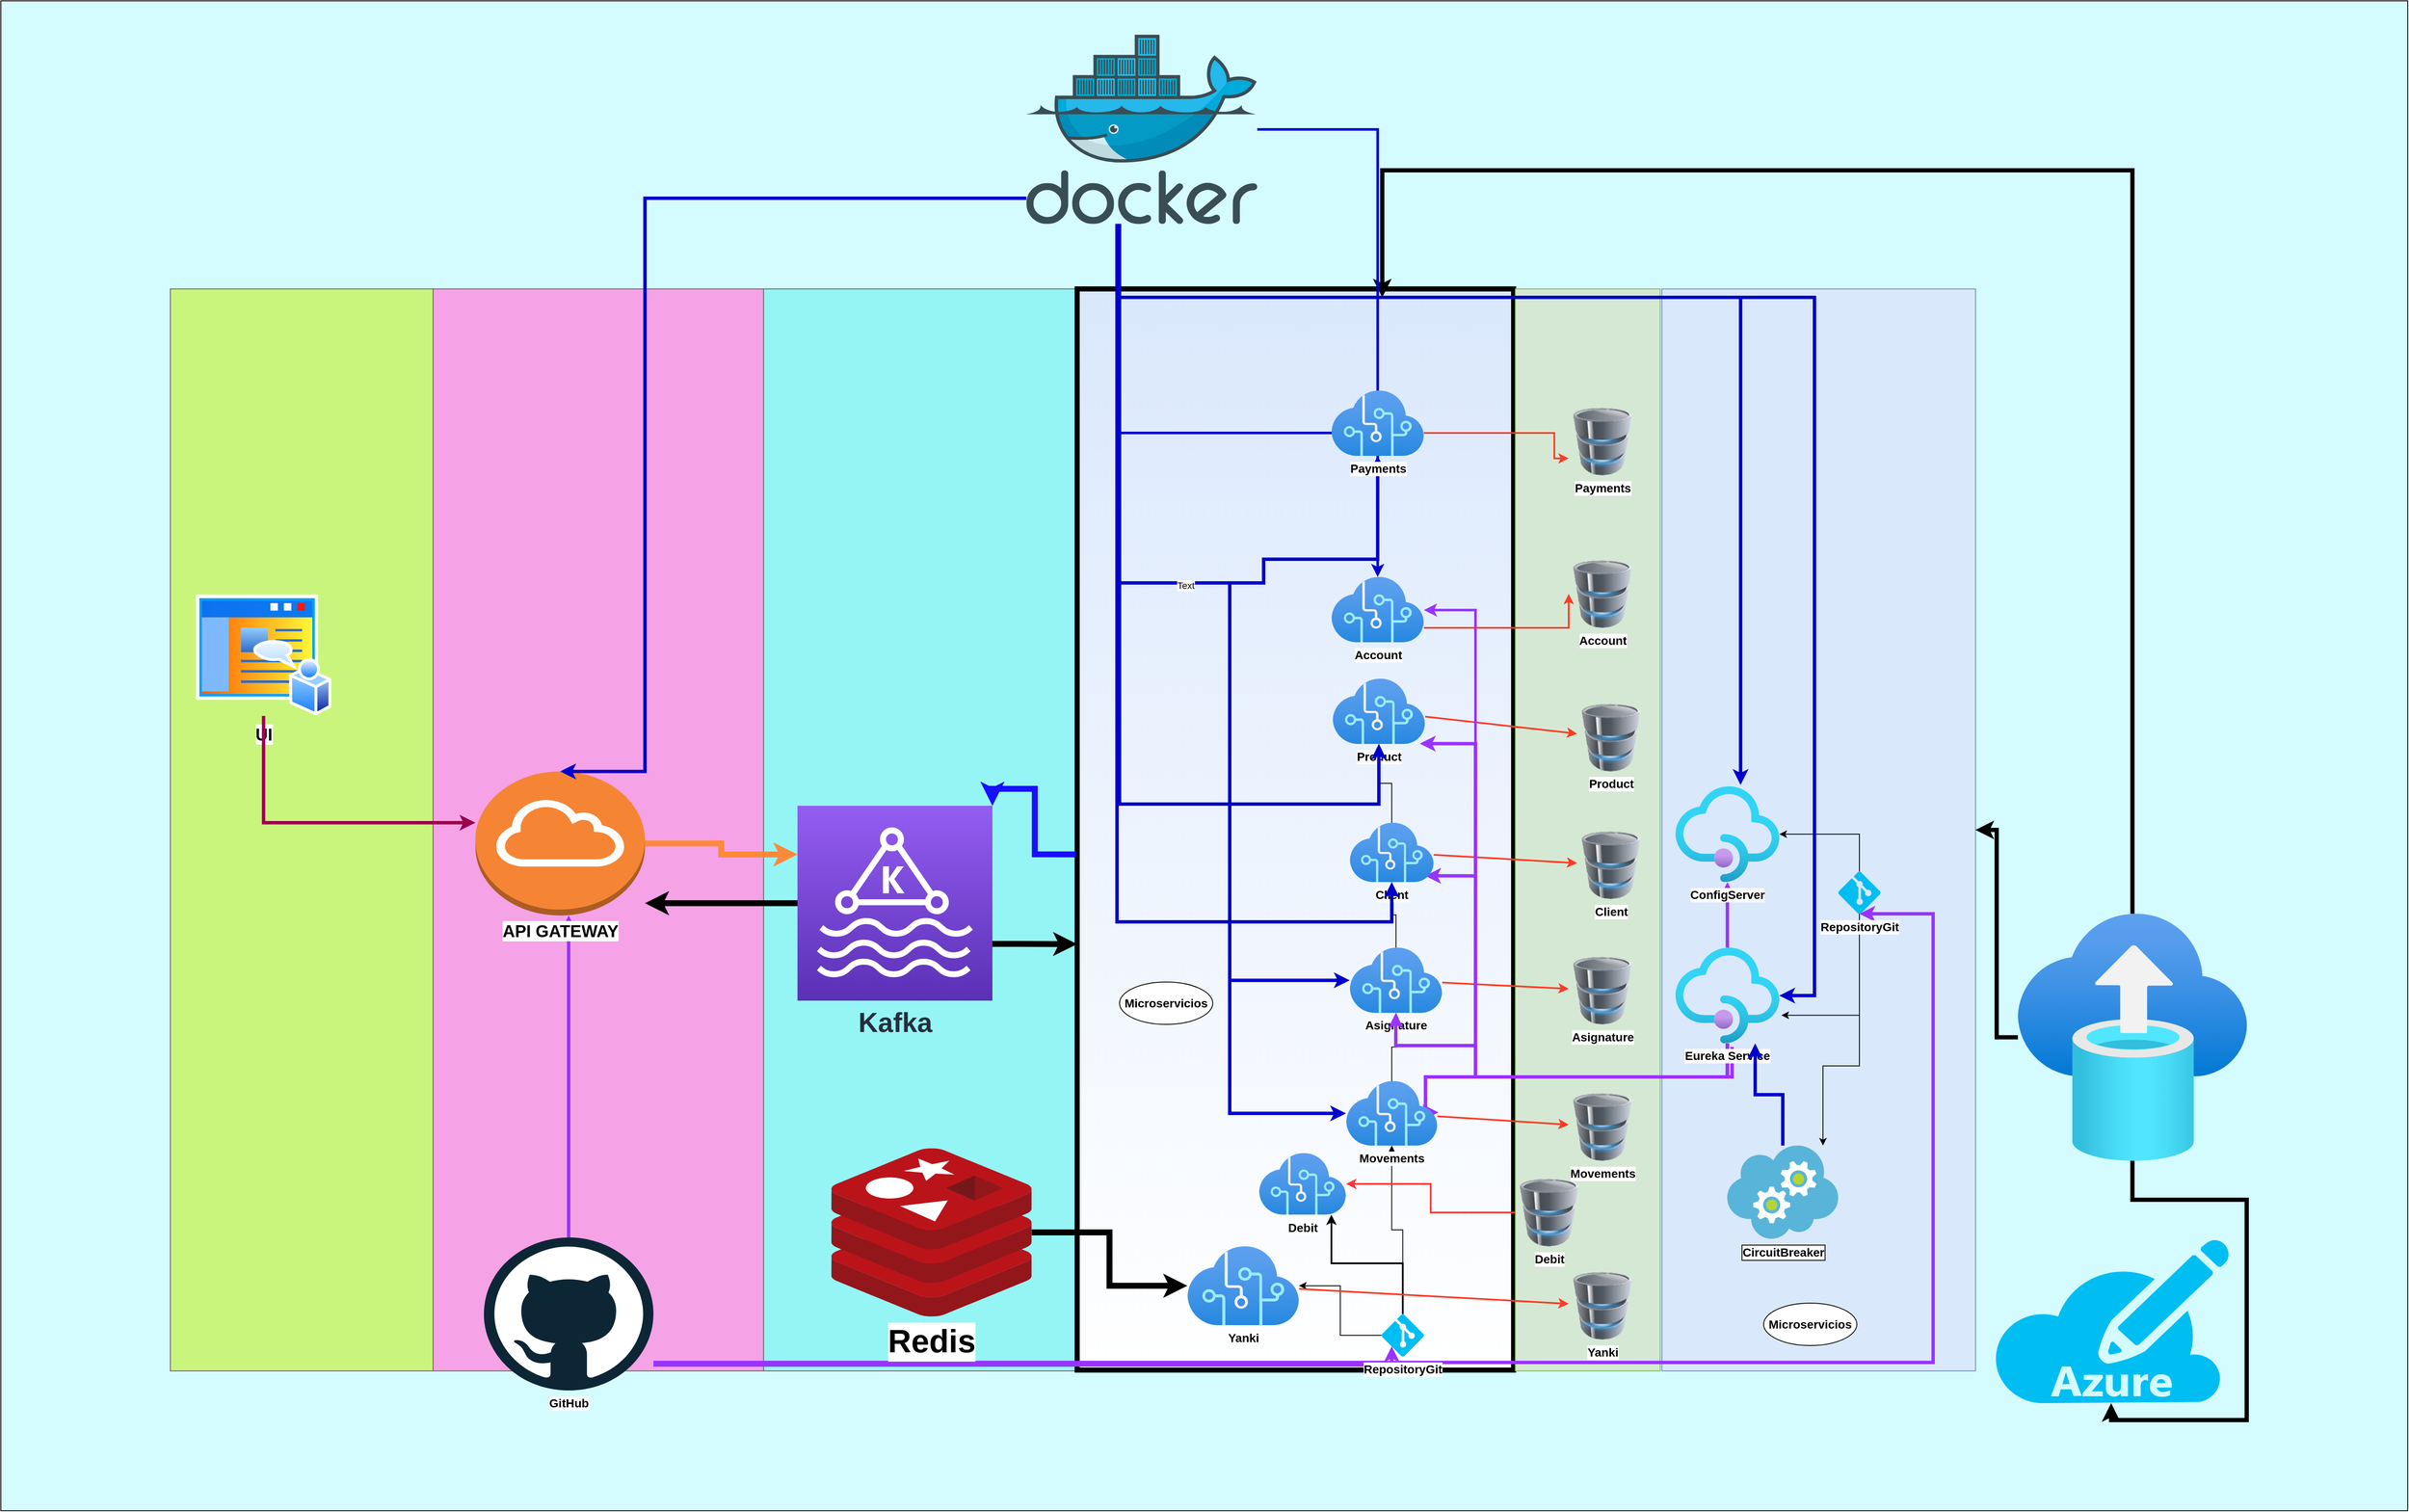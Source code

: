 <mxfile version="16.5.6" type="github">
  <diagram id="0sZCb5amzqQhkTw0xnJ0" name="Page-1">
    <mxGraphModel dx="4287" dy="2992" grid="1" gridSize="10" guides="1" tooltips="1" connect="1" arrows="1" fold="1" page="1" pageScale="1" pageWidth="827" pageHeight="1169" math="0" shadow="0">
      <root>
        <mxCell id="0" />
        <mxCell id="1" parent="0" />
        <mxCell id="THtEK28CrpyiMlygFGQV-1" value="" style="rounded=0;whiteSpace=wrap;html=1;fillColor=#D4FCFF;" vertex="1" parent="1">
          <mxGeometry x="-420" y="-580" width="2840" height="1782" as="geometry" />
        </mxCell>
        <mxCell id="THtEK28CrpyiMlygFGQV-2" value="" style="rounded=0;whiteSpace=wrap;html=1;fillColor=#95F5F5;strokeColor=#666666;fontColor=#333333;" vertex="1" parent="1">
          <mxGeometry x="480" y="-240" width="568" height="1277" as="geometry" />
        </mxCell>
        <mxCell id="THtEK28CrpyiMlygFGQV-3" value="" style="rounded=0;whiteSpace=wrap;html=1;fillColor=#dae8fc;strokeColor=#6c8ebf;" vertex="1" parent="1">
          <mxGeometry x="1540" y="-240" width="370" height="1277" as="geometry" />
        </mxCell>
        <mxCell id="THtEK28CrpyiMlygFGQV-4" value="" style="rounded=0;whiteSpace=wrap;html=1;fillColor=#F5A2E7;strokeColor=#666666;fontColor=#333333;" vertex="1" parent="1">
          <mxGeometry x="90" y="-240" width="390" height="1277" as="geometry" />
        </mxCell>
        <mxCell id="THtEK28CrpyiMlygFGQV-5" value="" style="rounded=0;whiteSpace=wrap;html=1;fillColor=#dae8fc;strokeColor=#000000;strokeWidth=6;gradientColor=#ffffff;" vertex="1" parent="1">
          <mxGeometry x="850" y="-240" width="515" height="1276" as="geometry" />
        </mxCell>
        <mxCell id="THtEK28CrpyiMlygFGQV-6" value="" style="rounded=0;whiteSpace=wrap;html=1;fillColor=#d5e8d4;strokeColor=#82b366;" vertex="1" parent="1">
          <mxGeometry x="1367" y="-240" width="171" height="1277" as="geometry" />
        </mxCell>
        <mxCell id="THtEK28CrpyiMlygFGQV-7" value="" style="endArrow=classic;html=1;rounded=0;fontColor=#FF142C;labelBackgroundColor=#FF142C;strokeColor=#FF3A24;strokeWidth=2;" edge="1" parent="1" source="THtEK28CrpyiMlygFGQV-44" target="THtEK28CrpyiMlygFGQV-9">
          <mxGeometry width="50" height="50" relative="1" as="geometry">
            <mxPoint x="1033.16" y="949.47" as="sourcePoint" />
            <mxPoint x="1113.16" y="942.197" as="targetPoint" />
          </mxGeometry>
        </mxCell>
        <mxCell id="THtEK28CrpyiMlygFGQV-8" value="&lt;font color=&quot;#000000&quot; style=&quot;font-size: 14px&quot;&gt;&lt;b&gt;Client&lt;/b&gt;&lt;/font&gt;" style="image;html=1;image=img/lib/clip_art/computers/Database_128x128.png;fontColor=#FF142C;" vertex="1" parent="1">
          <mxGeometry x="1440.0" y="400.0" width="80" height="80" as="geometry" />
        </mxCell>
        <mxCell id="THtEK28CrpyiMlygFGQV-9" value="&lt;font color=&quot;#000000&quot; style=&quot;font-size: 14px&quot;&gt;&lt;b&gt;Product&lt;/b&gt;&lt;/font&gt;" style="image;html=1;image=img/lib/clip_art/computers/Database_128x128.png;fontColor=#FF142C;" vertex="1" parent="1">
          <mxGeometry x="1440" y="249.47" width="80" height="80" as="geometry" />
        </mxCell>
        <mxCell id="THtEK28CrpyiMlygFGQV-10" value="&lt;font color=&quot;#000000&quot; size=&quot;1&quot;&gt;&lt;b style=&quot;font-size: 14px&quot;&gt;Movements&lt;/b&gt;&lt;/font&gt;" style="image;html=1;image=img/lib/clip_art/computers/Database_128x128.png;fontColor=#FF142C;" vertex="1" parent="1">
          <mxGeometry x="1430.0" y="709" width="80" height="80" as="geometry" />
        </mxCell>
        <mxCell id="THtEK28CrpyiMlygFGQV-11" style="edgeStyle=orthogonalEdgeStyle;rounded=0;orthogonalLoop=1;jettySize=auto;html=1;fontSize=14;fontColor=#000000;" edge="1" parent="1" source="THtEK28CrpyiMlygFGQV-45" target="THtEK28CrpyiMlygFGQV-14">
          <mxGeometry relative="1" as="geometry" />
        </mxCell>
        <mxCell id="THtEK28CrpyiMlygFGQV-13" style="edgeStyle=orthogonalEdgeStyle;rounded=0;orthogonalLoop=1;jettySize=auto;html=1;entryX=0.516;entryY=1.062;entryDx=0;entryDy=0;entryPerimeter=0;fontSize=14;fontColor=#000000;" edge="1" parent="1" source="THtEK28CrpyiMlygFGQV-14" target="THtEK28CrpyiMlygFGQV-39">
          <mxGeometry relative="1" as="geometry" />
        </mxCell>
        <mxCell id="THtEK28CrpyiMlygFGQV-14" value="&lt;font style=&quot;font-size: 14px&quot;&gt;&lt;b&gt;Asignature&lt;/b&gt;&lt;/font&gt;" style="aspect=fixed;html=1;points=[];align=center;image;fontSize=12;image=img/lib/azure2/ai_machine_learning/Cognitive_Services.svg;fontColor=#000000;" vertex="1" parent="1">
          <mxGeometry x="1171.59" y="537.39" width="109.17" height="77.06" as="geometry" />
        </mxCell>
        <mxCell id="THtEK28CrpyiMlygFGQV-15" value="" style="endArrow=classic;html=1;rounded=0;fontColor=#FF142C;labelBackgroundColor=#FF142C;strokeColor=#FF3A24;strokeWidth=2;" edge="1" parent="1" source="THtEK28CrpyiMlygFGQV-39" target="THtEK28CrpyiMlygFGQV-8">
          <mxGeometry width="50" height="50" relative="1" as="geometry">
            <mxPoint x="1360.0" y="498.54" as="sourcePoint" />
            <mxPoint x="1360.0" y="591.48" as="targetPoint" />
          </mxGeometry>
        </mxCell>
        <mxCell id="THtEK28CrpyiMlygFGQV-16" value="" style="endArrow=classic;html=1;rounded=0;fontColor=#FF142C;labelBackgroundColor=#FF142C;strokeColor=#FF3A24;strokeWidth=2;" edge="1" parent="1" source="THtEK28CrpyiMlygFGQV-14" target="THtEK28CrpyiMlygFGQV-12">
          <mxGeometry width="50" height="50" relative="1" as="geometry">
            <mxPoint x="1450.57" y="948.0" as="sourcePoint" />
            <mxPoint x="1450.57" y="1040.94" as="targetPoint" />
          </mxGeometry>
        </mxCell>
        <mxCell id="THtEK28CrpyiMlygFGQV-17" value="" style="endArrow=classic;html=1;rounded=0;fontColor=#FF142C;labelBackgroundColor=#FF142C;strokeColor=#FF3A24;strokeWidth=2;" edge="1" parent="1" source="THtEK28CrpyiMlygFGQV-45" target="THtEK28CrpyiMlygFGQV-10">
          <mxGeometry width="50" height="50" relative="1" as="geometry">
            <mxPoint x="1662.16" y="948.0" as="sourcePoint" />
            <mxPoint x="1662.16" y="1040.94" as="targetPoint" />
          </mxGeometry>
        </mxCell>
        <mxCell id="THtEK28CrpyiMlygFGQV-18" style="edgeStyle=orthogonalEdgeStyle;rounded=0;orthogonalLoop=1;jettySize=auto;html=1;entryX=0.24;entryY=0.76;entryDx=0;entryDy=0;entryPerimeter=0;fontSize=20;fontColor=#000000;strokeColor=#9933FF;strokeWidth=4;" edge="1" parent="1" source="THtEK28CrpyiMlygFGQV-21" target="THtEK28CrpyiMlygFGQV-42">
          <mxGeometry relative="1" as="geometry">
            <Array as="points">
              <mxPoint x="560" y="1030" />
              <mxPoint x="1184" y="1030" />
            </Array>
          </mxGeometry>
        </mxCell>
        <mxCell id="THtEK28CrpyiMlygFGQV-19" style="edgeStyle=orthogonalEdgeStyle;rounded=0;orthogonalLoop=1;jettySize=auto;html=1;entryX=0.5;entryY=1;entryDx=0;entryDy=0;entryPerimeter=0;fontSize=20;fontColor=#000000;strokeColor=#9933FF;strokeWidth=4;" edge="1" parent="1" source="THtEK28CrpyiMlygFGQV-21" target="THtEK28CrpyiMlygFGQV-28">
          <mxGeometry relative="1" as="geometry">
            <Array as="points">
              <mxPoint x="560" y="1027" />
              <mxPoint x="1860" y="1027" />
              <mxPoint x="1860" y="498" />
            </Array>
          </mxGeometry>
        </mxCell>
        <mxCell id="THtEK28CrpyiMlygFGQV-20" style="edgeStyle=orthogonalEdgeStyle;rounded=0;orthogonalLoop=1;jettySize=auto;html=1;fontSize=20;fontColor=#000000;strokeColor=#9933FF;strokeWidth=4;" edge="1" parent="1" source="THtEK28CrpyiMlygFGQV-21" target="THtEK28CrpyiMlygFGQV-46">
          <mxGeometry relative="1" as="geometry">
            <Array as="points">
              <mxPoint x="240" y="1018" />
            </Array>
          </mxGeometry>
        </mxCell>
        <mxCell id="THtEK28CrpyiMlygFGQV-21" value="GitHub" style="dashed=0;outlineConnect=0;html=1;align=center;labelPosition=center;verticalLabelPosition=bottom;verticalAlign=top;shape=mxgraph.weblogos.github;fontSize=14;fontStyle=1;labelBackgroundColor=default;" vertex="1" parent="1">
          <mxGeometry x="150" y="879.5" width="200" height="180.5" as="geometry" />
        </mxCell>
        <mxCell id="THtEK28CrpyiMlygFGQV-24" value="Microservicios" style="ellipse;whiteSpace=wrap;html=1;align=center;newEdgeStyle={&quot;edgeStyle&quot;:&quot;entityRelationEdgeStyle&quot;,&quot;startArrow&quot;:&quot;none&quot;,&quot;endArrow&quot;:&quot;none&quot;,&quot;segment&quot;:10,&quot;curved&quot;:1};treeFolding=1;treeMoving=1;fontSize=14;fillColor=#FFFFFF;fontStyle=1" vertex="1" collapsed="1" parent="1">
          <mxGeometry x="900" y="578" width="110" height="50" as="geometry" />
        </mxCell>
        <mxCell id="THtEK28CrpyiMlygFGQV-25" style="edgeStyle=orthogonalEdgeStyle;rounded=0;orthogonalLoop=1;jettySize=auto;html=1;" edge="1" parent="1" source="THtEK28CrpyiMlygFGQV-28" target="THtEK28CrpyiMlygFGQV-43">
          <mxGeometry relative="1" as="geometry">
            <Array as="points">
              <mxPoint x="1773" y="403.54" />
            </Array>
          </mxGeometry>
        </mxCell>
        <mxCell id="THtEK28CrpyiMlygFGQV-26" style="edgeStyle=orthogonalEdgeStyle;rounded=0;orthogonalLoop=1;jettySize=auto;html=1;exitX=0.5;exitY=1;exitDx=0;exitDy=0;exitPerimeter=0;entryX=1.02;entryY=0.706;entryDx=0;entryDy=0;entryPerimeter=0;" edge="1" parent="1" source="THtEK28CrpyiMlygFGQV-28" target="THtEK28CrpyiMlygFGQV-37">
          <mxGeometry relative="1" as="geometry">
            <Array as="points">
              <mxPoint x="1773" y="617.54" />
            </Array>
          </mxGeometry>
        </mxCell>
        <mxCell id="THtEK28CrpyiMlygFGQV-27" style="edgeStyle=orthogonalEdgeStyle;rounded=0;orthogonalLoop=1;jettySize=auto;html=1;fontSize=14;fontColor=#000000;strokeColor=#000000;strokeWidth=1;" edge="1" parent="1" source="THtEK28CrpyiMlygFGQV-28" target="THtEK28CrpyiMlygFGQV-59">
          <mxGeometry relative="1" as="geometry">
            <Array as="points">
              <mxPoint x="1773" y="677" />
              <mxPoint x="1730" y="677" />
            </Array>
          </mxGeometry>
        </mxCell>
        <mxCell id="THtEK28CrpyiMlygFGQV-28" value="&lt;font style=&quot;font-size: 14px&quot;&gt;&lt;b&gt;RepositoryGit&lt;/b&gt;&lt;/font&gt;" style="verticalLabelPosition=bottom;html=1;verticalAlign=top;align=center;strokeColor=none;fillColor=#00BEF2;shape=mxgraph.azure.git_repository;labelBackgroundColor=default;" vertex="1" parent="1">
          <mxGeometry x="1748" y="447.54" width="50" height="50" as="geometry" />
        </mxCell>
        <mxCell id="THtEK28CrpyiMlygFGQV-29" value="" style="shape=image;verticalLabelPosition=bottom;labelBackgroundColor=default;verticalAlign=top;aspect=fixed;imageAspect=0;image=https://assets-global.website-files.com/5f1c75e63b2f950eb473d3e4/603c5eb831820c3ce6a8f057_603a1586fa052d17fc2a6929_MongoDBAtlas.png;" vertex="1" parent="1">
          <mxGeometry x="1380" y="-210" width="90" height="90" as="geometry" />
        </mxCell>
        <mxCell id="THtEK28CrpyiMlygFGQV-30" style="edgeStyle=orthogonalEdgeStyle;rounded=0;orthogonalLoop=1;jettySize=auto;html=1;fontSize=14;fontColor=#000000;strokeColor=#9933FF;strokeWidth=4;" edge="1" parent="1" source="THtEK28CrpyiMlygFGQV-37" target="THtEK28CrpyiMlygFGQV-14">
          <mxGeometry relative="1" as="geometry">
            <Array as="points">
              <mxPoint x="1617" y="690" />
              <mxPoint x="1320" y="690" />
              <mxPoint x="1320" y="653" />
              <mxPoint x="1226" y="653" />
            </Array>
          </mxGeometry>
        </mxCell>
        <mxCell id="THtEK28CrpyiMlygFGQV-31" style="edgeStyle=orthogonalEdgeStyle;rounded=0;orthogonalLoop=1;jettySize=auto;html=1;entryX=0.898;entryY=0.895;entryDx=0;entryDy=0;entryPerimeter=0;fontSize=14;fontColor=#000000;strokeColor=#9933FF;strokeWidth=4;" edge="1" parent="1" source="THtEK28CrpyiMlygFGQV-37" target="THtEK28CrpyiMlygFGQV-39">
          <mxGeometry relative="1" as="geometry">
            <Array as="points">
              <mxPoint x="1617" y="690" />
              <mxPoint x="1320" y="690" />
              <mxPoint x="1320" y="453" />
            </Array>
          </mxGeometry>
        </mxCell>
        <mxCell id="THtEK28CrpyiMlygFGQV-32" style="edgeStyle=orthogonalEdgeStyle;rounded=0;orthogonalLoop=1;jettySize=auto;html=1;entryX=0.942;entryY=0.995;entryDx=0;entryDy=0;entryPerimeter=0;fontSize=14;fontColor=#000000;strokeColor=#9933FF;strokeWidth=4;" edge="1" parent="1" source="THtEK28CrpyiMlygFGQV-37" target="THtEK28CrpyiMlygFGQV-44">
          <mxGeometry relative="1" as="geometry">
            <Array as="points">
              <mxPoint x="1617" y="690" />
              <mxPoint x="1320" y="690" />
              <mxPoint x="1320" y="297" />
            </Array>
          </mxGeometry>
        </mxCell>
        <mxCell id="THtEK28CrpyiMlygFGQV-33" style="edgeStyle=orthogonalEdgeStyle;rounded=0;orthogonalLoop=1;jettySize=auto;html=1;entryX=1.012;entryY=0.486;entryDx=0;entryDy=0;entryPerimeter=0;fontSize=14;fontColor=#000000;strokeColor=#9933FF;strokeWidth=4;exitX=0.545;exitY=1.037;exitDx=0;exitDy=0;exitPerimeter=0;" edge="1" parent="1" source="THtEK28CrpyiMlygFGQV-37" target="THtEK28CrpyiMlygFGQV-45">
          <mxGeometry relative="1" as="geometry">
            <Array as="points">
              <mxPoint x="1623" y="690" />
              <mxPoint x="1261" y="690" />
              <mxPoint x="1261" y="732" />
            </Array>
          </mxGeometry>
        </mxCell>
        <mxCell id="THtEK28CrpyiMlygFGQV-34" style="edgeStyle=orthogonalEdgeStyle;rounded=0;orthogonalLoop=1;jettySize=auto;html=1;fontSize=14;fontColor=#000000;strokeColor=#9933FF;strokeWidth=4;" edge="1" parent="1" source="THtEK28CrpyiMlygFGQV-37" target="THtEK28CrpyiMlygFGQV-43">
          <mxGeometry relative="1" as="geometry" />
        </mxCell>
        <mxCell id="THtEK28CrpyiMlygFGQV-35" style="edgeStyle=orthogonalEdgeStyle;rounded=0;orthogonalLoop=1;jettySize=auto;html=1;fontSize=14;fontColor=#000000;strokeColor=#9933FF;strokeWidth=3;" edge="1" parent="1" source="THtEK28CrpyiMlygFGQV-37" target="THtEK28CrpyiMlygFGQV-61">
          <mxGeometry relative="1" as="geometry">
            <Array as="points">
              <mxPoint x="1617" y="690" />
              <mxPoint x="1320" y="690" />
              <mxPoint x="1320" y="139" />
            </Array>
          </mxGeometry>
        </mxCell>
        <mxCell id="THtEK28CrpyiMlygFGQV-37" value="&lt;font style=&quot;font-size: 14px&quot;&gt;&lt;b&gt;Eureka Service&lt;/b&gt;&lt;/font&gt;" style="aspect=fixed;html=1;points=[];align=center;image;fontSize=12;image=img/lib/azure2/app_services/API_Management_Services.svg;fontColor=#000000;" vertex="1" parent="1">
          <mxGeometry x="1556" y="537.39" width="122.5" height="113.07" as="geometry" />
        </mxCell>
        <mxCell id="THtEK28CrpyiMlygFGQV-38" style="edgeStyle=orthogonalEdgeStyle;rounded=0;orthogonalLoop=1;jettySize=auto;html=1;fontSize=14;fontColor=#000000;" edge="1" parent="1" source="THtEK28CrpyiMlygFGQV-39" target="THtEK28CrpyiMlygFGQV-44">
          <mxGeometry relative="1" as="geometry" />
        </mxCell>
        <mxCell id="THtEK28CrpyiMlygFGQV-39" value="&lt;font style=&quot;font-size: 14px&quot;&gt;&lt;b&gt;Client&lt;/b&gt;&lt;/font&gt;" style="aspect=fixed;html=1;points=[];align=center;image;fontSize=12;image=img/lib/azure2/ai_machine_learning/Cognitive_Services.svg;fontColor=#000000;" vertex="1" parent="1">
          <mxGeometry x="1171.59" y="390" width="99.17" height="70" as="geometry" />
        </mxCell>
        <mxCell id="THtEK28CrpyiMlygFGQV-40" value="Microservicios" style="ellipse;whiteSpace=wrap;html=1;align=center;newEdgeStyle={&quot;edgeStyle&quot;:&quot;entityRelationEdgeStyle&quot;,&quot;startArrow&quot;:&quot;none&quot;,&quot;endArrow&quot;:&quot;none&quot;,&quot;segment&quot;:10,&quot;curved&quot;:1};treeFolding=1;treeMoving=1;fontSize=14;fillColor=#FFFFFF;fontStyle=1" vertex="1" parent="1">
          <mxGeometry x="1660" y="957" width="110" height="50" as="geometry" />
        </mxCell>
        <mxCell id="THtEK28CrpyiMlygFGQV-41" style="edgeStyle=orthogonalEdgeStyle;rounded=0;orthogonalLoop=1;jettySize=auto;html=1;fontSize=14;fontColor=#000000;" edge="1" parent="1" source="THtEK28CrpyiMlygFGQV-42" target="THtEK28CrpyiMlygFGQV-45">
          <mxGeometry relative="1" as="geometry" />
        </mxCell>
        <mxCell id="THtEK28CrpyiMlygFGQV-79" style="edgeStyle=orthogonalEdgeStyle;rounded=0;orthogonalLoop=1;jettySize=auto;html=1;fontSize=32;" edge="1" parent="1" source="THtEK28CrpyiMlygFGQV-42" target="THtEK28CrpyiMlygFGQV-73">
          <mxGeometry relative="1" as="geometry" />
        </mxCell>
        <mxCell id="THtEK28CrpyiMlygFGQV-93" style="edgeStyle=orthogonalEdgeStyle;rounded=0;orthogonalLoop=1;jettySize=auto;html=1;fontSize=32;strokeColor=#000000;strokeWidth=2;" edge="1" parent="1" source="THtEK28CrpyiMlygFGQV-42" target="THtEK28CrpyiMlygFGQV-89">
          <mxGeometry relative="1" as="geometry">
            <Array as="points">
              <mxPoint x="1234" y="910" />
              <mxPoint x="1150" y="910" />
            </Array>
          </mxGeometry>
        </mxCell>
        <mxCell id="THtEK28CrpyiMlygFGQV-42" value="&lt;font style=&quot;font-size: 14px&quot;&gt;&lt;b&gt;RepositoryGit&lt;/b&gt;&lt;/font&gt;" style="verticalLabelPosition=bottom;html=1;verticalAlign=top;align=center;strokeColor=none;fillColor=#00BEF2;shape=mxgraph.azure.git_repository;labelBackgroundColor=default;" vertex="1" parent="1">
          <mxGeometry x="1209.16" y="970" width="50" height="50" as="geometry" />
        </mxCell>
        <mxCell id="THtEK28CrpyiMlygFGQV-43" value="&lt;font style=&quot;font-size: 14px&quot;&gt;&lt;b&gt;ConfigServer&lt;/b&gt;&lt;/font&gt;" style="aspect=fixed;html=1;points=[];align=center;image;fontSize=12;image=img/lib/azure2/app_services/API_Management_Services.svg;fontColor=#000000;" vertex="1" parent="1">
          <mxGeometry x="1556" y="347" width="122.5" height="113.07" as="geometry" />
        </mxCell>
        <mxCell id="THtEK28CrpyiMlygFGQV-44" value="&lt;b&gt;&lt;font style=&quot;font-size: 14px&quot;&gt;Product&lt;/font&gt;&lt;/b&gt;" style="aspect=fixed;html=1;points=[];align=center;image;fontSize=12;image=img/lib/azure2/ai_machine_learning/Cognitive_Services.svg;fontColor=#000000;" vertex="1" parent="1">
          <mxGeometry x="1151.41" y="220" width="109.17" height="77.06" as="geometry" />
        </mxCell>
        <mxCell id="THtEK28CrpyiMlygFGQV-45" value="&lt;font style=&quot;font-size: 14px&quot;&gt;&lt;b&gt;Movements&lt;/b&gt;&lt;/font&gt;" style="aspect=fixed;html=1;points=[];align=center;image;fontSize=12;image=img/lib/azure2/ai_machine_learning/Cognitive_Services.svg;fontColor=#000000;" vertex="1" parent="1">
          <mxGeometry x="1167.3" y="694.97" width="107.75" height="76.06" as="geometry" />
        </mxCell>
        <mxCell id="THtEK28CrpyiMlygFGQV-87" style="edgeStyle=orthogonalEdgeStyle;rounded=0;orthogonalLoop=1;jettySize=auto;html=1;fontSize=32;strokeWidth=7;entryX=0;entryY=0.25;entryDx=0;entryDy=0;entryPerimeter=0;strokeColor=#FF893B;" edge="1" parent="1" source="THtEK28CrpyiMlygFGQV-46" target="THtEK28CrpyiMlygFGQV-72">
          <mxGeometry relative="1" as="geometry">
            <Array as="points" />
          </mxGeometry>
        </mxCell>
        <mxCell id="THtEK28CrpyiMlygFGQV-46" value="&lt;b&gt;API GATEWAY&lt;/b&gt;" style="outlineConnect=0;dashed=0;verticalLabelPosition=bottom;verticalAlign=top;align=center;html=1;shape=mxgraph.aws3.internet_gateway;fillColor=#F58534;gradientColor=none;labelBackgroundColor=default;fontSize=20;fontColor=#000000;" vertex="1" parent="1">
          <mxGeometry x="140" y="329.47" width="200" height="170" as="geometry" />
        </mxCell>
        <mxCell id="THtEK28CrpyiMlygFGQV-47" style="edgeStyle=orthogonalEdgeStyle;rounded=0;orthogonalLoop=1;jettySize=auto;html=1;fontSize=15;fontColor=#0000CC;strokeColor=#0000CC;strokeWidth=4;entryX=0.5;entryY=0;entryDx=0;entryDy=0;entryPerimeter=0;" edge="1" parent="1" source="THtEK28CrpyiMlygFGQV-57" target="THtEK28CrpyiMlygFGQV-46">
          <mxGeometry relative="1" as="geometry">
            <Array as="points">
              <mxPoint x="340" y="-347" />
            </Array>
          </mxGeometry>
        </mxCell>
        <mxCell id="THtEK28CrpyiMlygFGQV-48" style="edgeStyle=orthogonalEdgeStyle;rounded=0;orthogonalLoop=1;jettySize=auto;html=1;fontSize=15;fontColor=#0000CC;strokeColor=#0000CC;strokeWidth=4;" edge="1" parent="1" source="THtEK28CrpyiMlygFGQV-57" target="THtEK28CrpyiMlygFGQV-44">
          <mxGeometry relative="1" as="geometry">
            <Array as="points">
              <mxPoint x="900" y="368" />
            </Array>
          </mxGeometry>
        </mxCell>
        <mxCell id="THtEK28CrpyiMlygFGQV-49" style="edgeStyle=orthogonalEdgeStyle;rounded=0;orthogonalLoop=1;jettySize=auto;html=1;fontSize=15;fontColor=#0000CC;strokeColor=#0000CC;strokeWidth=4;" edge="1" parent="1" source="THtEK28CrpyiMlygFGQV-57" target="THtEK28CrpyiMlygFGQV-39">
          <mxGeometry relative="1" as="geometry">
            <Array as="points">
              <mxPoint x="897" y="507" />
            </Array>
          </mxGeometry>
        </mxCell>
        <mxCell id="THtEK28CrpyiMlygFGQV-50" style="edgeStyle=orthogonalEdgeStyle;rounded=0;orthogonalLoop=1;jettySize=auto;html=1;fontSize=15;fontColor=#0000CC;strokeColor=#0000CC;strokeWidth=4;" edge="1" parent="1" source="THtEK28CrpyiMlygFGQV-57" target="THtEK28CrpyiMlygFGQV-14">
          <mxGeometry relative="1" as="geometry">
            <Array as="points">
              <mxPoint x="900" y="-157" />
              <mxPoint x="900" y="107" />
              <mxPoint x="1030" y="107" />
              <mxPoint x="1030" y="653" />
            </Array>
          </mxGeometry>
        </mxCell>
        <mxCell id="THtEK28CrpyiMlygFGQV-51" style="edgeStyle=orthogonalEdgeStyle;rounded=0;orthogonalLoop=1;jettySize=auto;html=1;fontSize=15;fontColor=#0000CC;strokeColor=#0000CC;strokeWidth=4;" edge="1" parent="1" source="THtEK28CrpyiMlygFGQV-57" target="THtEK28CrpyiMlygFGQV-45">
          <mxGeometry relative="1" as="geometry">
            <Array as="points">
              <mxPoint x="900" y="-157" />
              <mxPoint x="900" y="107" />
              <mxPoint x="1030" y="107" />
              <mxPoint x="1030" y="826" />
            </Array>
          </mxGeometry>
        </mxCell>
        <mxCell id="THtEK28CrpyiMlygFGQV-52" style="edgeStyle=orthogonalEdgeStyle;rounded=0;orthogonalLoop=1;jettySize=auto;html=1;fontSize=15;fontColor=#0000CC;strokeColor=#0000CC;strokeWidth=4;entryX=0.627;entryY=-0.014;entryDx=0;entryDy=0;entryPerimeter=0;" edge="1" parent="1" source="THtEK28CrpyiMlygFGQV-57" target="THtEK28CrpyiMlygFGQV-43">
          <mxGeometry relative="1" as="geometry">
            <Array as="points">
              <mxPoint x="897" y="-230" />
              <mxPoint x="1633" y="-230" />
            </Array>
          </mxGeometry>
        </mxCell>
        <mxCell id="THtEK28CrpyiMlygFGQV-53" style="edgeStyle=orthogonalEdgeStyle;rounded=0;orthogonalLoop=1;jettySize=auto;html=1;fontSize=15;fontColor=#0000CC;strokeColor=#0000CC;strokeWidth=4;" edge="1" parent="1" source="THtEK28CrpyiMlygFGQV-57" target="THtEK28CrpyiMlygFGQV-37">
          <mxGeometry relative="1" as="geometry">
            <Array as="points">
              <mxPoint x="897" y="-230" />
              <mxPoint x="1720" y="-230" />
              <mxPoint x="1720" y="594" />
            </Array>
          </mxGeometry>
        </mxCell>
        <mxCell id="THtEK28CrpyiMlygFGQV-54" style="edgeStyle=orthogonalEdgeStyle;rounded=0;orthogonalLoop=1;jettySize=auto;html=1;fontSize=14;fontColor=#000000;strokeColor=#0000CC;strokeWidth=3;startArrow=none;" edge="1" parent="1" source="THtEK28CrpyiMlygFGQV-68" target="THtEK28CrpyiMlygFGQV-61">
          <mxGeometry relative="1" as="geometry">
            <Array as="points">
              <mxPoint x="900" y="-70" />
              <mxPoint x="1205" y="-70" />
            </Array>
          </mxGeometry>
        </mxCell>
        <mxCell id="THtEK28CrpyiMlygFGQV-55" style="edgeStyle=orthogonalEdgeStyle;rounded=0;orthogonalLoop=1;jettySize=auto;html=1;strokeWidth=4;strokeColor=#0000CC;" edge="1" parent="1" source="THtEK28CrpyiMlygFGQV-57" target="THtEK28CrpyiMlygFGQV-68">
          <mxGeometry relative="1" as="geometry">
            <Array as="points">
              <mxPoint x="900" y="107" />
              <mxPoint x="1070" y="107" />
              <mxPoint x="1070" y="79" />
            </Array>
          </mxGeometry>
        </mxCell>
        <mxCell id="THtEK28CrpyiMlygFGQV-56" value="Text" style="edgeLabel;html=1;align=center;verticalAlign=middle;resizable=0;points=[];" vertex="1" connectable="0" parent="THtEK28CrpyiMlygFGQV-55">
          <mxGeometry x="0.142" y="-2" relative="1" as="geometry">
            <mxPoint y="1" as="offset" />
          </mxGeometry>
        </mxCell>
        <mxCell id="THtEK28CrpyiMlygFGQV-57" value="" style="sketch=0;aspect=fixed;html=1;points=[];align=center;image;fontSize=15;image=img/lib/mscae/Docker.svg;labelBackgroundColor=default;fontColor=#000000;fillColor=#C9F57D;labelBorderColor=default;" vertex="1" parent="1">
          <mxGeometry x="790" y="-540" width="272.48" height="223.43" as="geometry" />
        </mxCell>
        <mxCell id="THtEK28CrpyiMlygFGQV-58" style="edgeStyle=orthogonalEdgeStyle;rounded=0;orthogonalLoop=1;jettySize=auto;html=1;fontSize=14;fontColor=#000000;strokeColor=#0000CC;strokeWidth=4;" edge="1" parent="1" source="THtEK28CrpyiMlygFGQV-59" target="THtEK28CrpyiMlygFGQV-37">
          <mxGeometry relative="1" as="geometry">
            <Array as="points">
              <mxPoint x="1683" y="711" />
              <mxPoint x="1650" y="711" />
            </Array>
          </mxGeometry>
        </mxCell>
        <mxCell id="THtEK28CrpyiMlygFGQV-59" value="&lt;font style=&quot;font-size: 14px&quot; color=&quot;#000000&quot;&gt;&lt;b&gt;CircuitBreaker&lt;/b&gt;&lt;/font&gt;" style="sketch=0;aspect=fixed;html=1;points=[];align=center;image;fontSize=12;image=img/lib/mscae/Cloud_Services_Classic.svg;labelBackgroundColor=default;labelBorderColor=default;fontColor=#0000CC;fillColor=#C9F57D;" vertex="1" parent="1">
          <mxGeometry x="1617.05" y="771.03" width="130.95" height="110" as="geometry" />
        </mxCell>
        <mxCell id="THtEK28CrpyiMlygFGQV-60" style="edgeStyle=orthogonalEdgeStyle;rounded=0;orthogonalLoop=1;jettySize=auto;html=1;entryX=0;entryY=0.5;entryDx=0;entryDy=0;fontSize=14;fontColor=#000000;strokeColor=#FF3A24;strokeWidth=2;" edge="1" parent="1" source="THtEK28CrpyiMlygFGQV-61" target="THtEK28CrpyiMlygFGQV-62">
          <mxGeometry relative="1" as="geometry">
            <Array as="points">
              <mxPoint x="1430" y="160" />
            </Array>
          </mxGeometry>
        </mxCell>
        <mxCell id="THtEK28CrpyiMlygFGQV-61" value="&lt;b&gt;&lt;font style=&quot;font-size: 14px&quot;&gt;Account&lt;/font&gt;&lt;/b&gt;" style="aspect=fixed;html=1;points=[];align=center;image;fontSize=12;image=img/lib/azure2/ai_machine_learning/Cognitive_Services.svg;fontColor=#000000;" vertex="1" parent="1">
          <mxGeometry x="1149.99" y="100.0" width="109.17" height="77.06" as="geometry" />
        </mxCell>
        <mxCell id="THtEK28CrpyiMlygFGQV-62" value="&lt;font color=&quot;#000000&quot; style=&quot;font-size: 14px&quot;&gt;&lt;b&gt;Account&lt;/b&gt;&lt;/font&gt;" style="image;html=1;image=img/lib/clip_art/computers/Database_128x128.png;fontColor=#FF142C;" vertex="1" parent="1">
          <mxGeometry x="1430" y="80" width="80" height="80" as="geometry" />
        </mxCell>
        <mxCell id="THtEK28CrpyiMlygFGQV-63" style="edgeStyle=orthogonalEdgeStyle;rounded=0;orthogonalLoop=1;jettySize=auto;html=1;entryX=0.5;entryY=1;entryDx=0;entryDy=0;entryPerimeter=0;strokeWidth=5;" edge="1" parent="1" source="THtEK28CrpyiMlygFGQV-66" target="THtEK28CrpyiMlygFGQV-67">
          <mxGeometry relative="1" as="geometry" />
        </mxCell>
        <mxCell id="THtEK28CrpyiMlygFGQV-64" style="edgeStyle=orthogonalEdgeStyle;rounded=0;orthogonalLoop=1;jettySize=auto;html=1;strokeWidth=5;" edge="1" parent="1" source="THtEK28CrpyiMlygFGQV-66" target="THtEK28CrpyiMlygFGQV-3">
          <mxGeometry relative="1" as="geometry" />
        </mxCell>
        <mxCell id="THtEK28CrpyiMlygFGQV-65" style="edgeStyle=orthogonalEdgeStyle;rounded=0;orthogonalLoop=1;jettySize=auto;html=1;strokeWidth=5;" edge="1" parent="1" source="THtEK28CrpyiMlygFGQV-66">
          <mxGeometry relative="1" as="geometry">
            <mxPoint x="1210" y="-230" as="targetPoint" />
            <Array as="points">
              <mxPoint x="2095" y="-380" />
              <mxPoint x="1210" y="-380" />
            </Array>
          </mxGeometry>
        </mxCell>
        <mxCell id="THtEK28CrpyiMlygFGQV-66" value="" style="aspect=fixed;html=1;points=[];align=center;image;fontSize=12;image=img/lib/azure2/databases/Azure_Database_Migration_Services.svg;fillColor=#D4FCFF;" vertex="1" parent="1">
          <mxGeometry x="1960" y="497.54" width="270.34" height="291.46" as="geometry" />
        </mxCell>
        <mxCell id="THtEK28CrpyiMlygFGQV-67" value="" style="verticalLabelPosition=bottom;html=1;verticalAlign=top;align=center;strokeColor=none;fillColor=#00BEF2;shape=mxgraph.azure.azure_subscription;" vertex="1" parent="1">
          <mxGeometry x="1930" y="881.03" width="280" height="194" as="geometry" />
        </mxCell>
        <mxCell id="THtEK28CrpyiMlygFGQV-69" value="&lt;font color=&quot;#000000&quot;&gt;&lt;span style=&quot;font-size: 14px&quot;&gt;&lt;b&gt;Payments&lt;/b&gt;&lt;/span&gt;&lt;/font&gt;" style="image;html=1;image=img/lib/clip_art/computers/Database_128x128.png;fontColor=#FF142C;" vertex="1" parent="1">
          <mxGeometry x="1430" y="-100" width="80" height="80" as="geometry" />
        </mxCell>
        <mxCell id="THtEK28CrpyiMlygFGQV-70" style="edgeStyle=orthogonalEdgeStyle;rounded=0;orthogonalLoop=1;jettySize=auto;html=1;entryX=0;entryY=0.75;entryDx=0;entryDy=0;fontSize=14;fontColor=#000000;strokeColor=#FF3A24;strokeWidth=2;" edge="1" parent="1" source="THtEK28CrpyiMlygFGQV-68" target="THtEK28CrpyiMlygFGQV-69">
          <mxGeometry relative="1" as="geometry">
            <Array as="points">
              <mxPoint x="1413" y="-70" />
              <mxPoint x="1413" y="-40" />
            </Array>
            <mxPoint x="1269.16" y="230.111" as="sourcePoint" />
            <mxPoint x="1420" y="232.53" as="targetPoint" />
          </mxGeometry>
        </mxCell>
        <mxCell id="THtEK28CrpyiMlygFGQV-84" style="edgeStyle=orthogonalEdgeStyle;rounded=0;orthogonalLoop=1;jettySize=auto;html=1;fontSize=32;strokeWidth=7;" edge="1" parent="1" source="THtEK28CrpyiMlygFGQV-71" target="THtEK28CrpyiMlygFGQV-73">
          <mxGeometry relative="1" as="geometry" />
        </mxCell>
        <mxCell id="THtEK28CrpyiMlygFGQV-71" value="&lt;font style=&quot;font-size: 38px&quot;&gt;&lt;b&gt;Redis&lt;/b&gt;&lt;/font&gt;" style="sketch=0;aspect=fixed;html=1;points=[];align=center;image;fontSize=15;image=img/lib/mscae/Cache_Redis_Product.svg;" vertex="1" parent="1">
          <mxGeometry x="560" y="774.25" width="236.31" height="198.5" as="geometry" />
        </mxCell>
        <mxCell id="THtEK28CrpyiMlygFGQV-85" style="edgeStyle=orthogonalEdgeStyle;rounded=0;orthogonalLoop=1;jettySize=auto;html=1;fontSize=32;strokeWidth=7;" edge="1" parent="1" source="THtEK28CrpyiMlygFGQV-72" target="THtEK28CrpyiMlygFGQV-46">
          <mxGeometry relative="1" as="geometry">
            <mxPoint x="420" y="440" as="targetPoint" />
            <Array as="points">
              <mxPoint x="340" y="485" />
              <mxPoint x="340" y="485" />
            </Array>
          </mxGeometry>
        </mxCell>
        <mxCell id="THtEK28CrpyiMlygFGQV-86" style="edgeStyle=orthogonalEdgeStyle;rounded=0;orthogonalLoop=1;jettySize=auto;html=1;entryX=0;entryY=0.606;entryDx=0;entryDy=0;entryPerimeter=0;fontSize=32;strokeWidth=7;" edge="1" parent="1" source="THtEK28CrpyiMlygFGQV-72" target="THtEK28CrpyiMlygFGQV-5">
          <mxGeometry relative="1" as="geometry">
            <Array as="points">
              <mxPoint x="780" y="533" />
              <mxPoint x="780" y="533" />
            </Array>
          </mxGeometry>
        </mxCell>
        <mxCell id="THtEK28CrpyiMlygFGQV-72" value="&lt;font style=&quot;font-size: 32px&quot;&gt;&lt;b&gt;Kafka&lt;/b&gt;&lt;/font&gt;" style="sketch=0;points=[[0,0,0],[0.25,0,0],[0.5,0,0],[0.75,0,0],[1,0,0],[0,1,0],[0.25,1,0],[0.5,1,0],[0.75,1,0],[1,1,0],[0,0.25,0],[0,0.5,0],[0,0.75,0],[1,0.25,0],[1,0.5,0],[1,0.75,0]];outlineConnect=0;fontColor=#232F3E;gradientColor=#945DF2;gradientDirection=north;fillColor=#5A30B5;strokeColor=#ffffff;dashed=0;verticalLabelPosition=bottom;verticalAlign=top;align=center;html=1;fontSize=12;fontStyle=0;aspect=fixed;shape=mxgraph.aws4.resourceIcon;resIcon=mxgraph.aws4.managed_streaming_for_kafka;" vertex="1" parent="1">
          <mxGeometry x="520" y="370" width="230" height="230" as="geometry" />
        </mxCell>
        <mxCell id="THtEK28CrpyiMlygFGQV-73" value="&lt;b&gt;&lt;font style=&quot;font-size: 14px&quot;&gt;Yanki&lt;/font&gt;&lt;/b&gt;" style="aspect=fixed;html=1;points=[];align=center;image;fontSize=12;image=img/lib/azure2/ai_machine_learning/Cognitive_Services.svg;fontColor=#000000;" vertex="1" parent="1">
          <mxGeometry x="980.0" y="890" width="131.76" height="93" as="geometry" />
        </mxCell>
        <mxCell id="THtEK28CrpyiMlygFGQV-74" value="" style="rounded=0;whiteSpace=wrap;html=1;fillColor=#C9F57D;strokeColor=#666666;fontColor=#333333;" vertex="1" parent="1">
          <mxGeometry x="-220" y="-240" width="310" height="1277" as="geometry" />
        </mxCell>
        <mxCell id="THtEK28CrpyiMlygFGQV-23" value="&lt;font style=&quot;font-size: 20px&quot;&gt;UI&lt;/font&gt;" style="aspect=fixed;perimeter=ellipsePerimeter;html=1;align=center;shadow=0;dashed=0;spacingTop=3;image;image=img/lib/active_directory/home_page.svg;fillColor=#95F5F5;fontSize=14;fontStyle=1" vertex="1" parent="1">
          <mxGeometry x="-190" y="120.0" width="160" height="144" as="geometry" />
        </mxCell>
        <mxCell id="THtEK28CrpyiMlygFGQV-22" style="edgeStyle=orthogonalEdgeStyle;rounded=0;orthogonalLoop=1;jettySize=auto;html=1;fontSize=20;fontColor=#000000;strokeColor=#99004D;strokeWidth=4;" edge="1" parent="1" source="THtEK28CrpyiMlygFGQV-23" target="THtEK28CrpyiMlygFGQV-46">
          <mxGeometry relative="1" as="geometry">
            <Array as="points">
              <mxPoint x="220" y="390" />
            </Array>
          </mxGeometry>
        </mxCell>
        <mxCell id="THtEK28CrpyiMlygFGQV-68" value="&lt;b&gt;&lt;font style=&quot;font-size: 14px&quot;&gt;Payments&lt;/font&gt;&lt;/b&gt;" style="aspect=fixed;html=1;points=[];align=center;image;fontSize=12;image=img/lib/azure2/ai_machine_learning/Cognitive_Services.svg;fontColor=#000000;" vertex="1" parent="1">
          <mxGeometry x="1149.99" y="-120.0" width="109.17" height="77.06" as="geometry" />
        </mxCell>
        <mxCell id="THtEK28CrpyiMlygFGQV-75" value="" style="edgeStyle=orthogonalEdgeStyle;rounded=0;orthogonalLoop=1;jettySize=auto;html=1;fontSize=14;fontColor=#000000;strokeColor=#0000CC;strokeWidth=3;endArrow=none;" edge="1" parent="1" source="THtEK28CrpyiMlygFGQV-57" target="THtEK28CrpyiMlygFGQV-68">
          <mxGeometry relative="1" as="geometry">
            <mxPoint x="900" y="-316.57" as="sourcePoint" />
            <mxPoint x="1205.091" y="190" as="targetPoint" />
            <Array as="points" />
          </mxGeometry>
        </mxCell>
        <mxCell id="THtEK28CrpyiMlygFGQV-12" value="&lt;font color=&quot;#000000&quot; style=&quot;font-size: 14px&quot;&gt;&lt;b&gt;Asignature&lt;/b&gt;&lt;/font&gt;" style="image;html=1;image=img/lib/clip_art/computers/Database_128x128.png;fontColor=#FF142C;" vertex="1" parent="1">
          <mxGeometry x="1430.0" y="548" width="80" height="80" as="geometry" />
        </mxCell>
        <mxCell id="THtEK28CrpyiMlygFGQV-81" value="&lt;font color=&quot;#000000&quot; size=&quot;1&quot;&gt;&lt;b style=&quot;font-size: 14px&quot;&gt;Yanki&lt;/b&gt;&lt;/font&gt;" style="image;html=1;image=img/lib/clip_art/computers/Database_128x128.png;fontColor=#FF142C;" vertex="1" parent="1">
          <mxGeometry x="1430.0" y="920" width="80" height="80" as="geometry" />
        </mxCell>
        <mxCell id="THtEK28CrpyiMlygFGQV-82" value="" style="endArrow=classic;html=1;rounded=0;fontColor=#FF142C;labelBackgroundColor=#FF142C;strokeColor=#FF3A24;strokeWidth=2;" edge="1" parent="1" source="THtEK28CrpyiMlygFGQV-73" target="THtEK28CrpyiMlygFGQV-81">
          <mxGeometry width="50" height="50" relative="1" as="geometry">
            <mxPoint x="1285.05" y="746.464" as="sourcePoint" />
            <mxPoint x="1440" y="756.428" as="targetPoint" />
          </mxGeometry>
        </mxCell>
        <mxCell id="THtEK28CrpyiMlygFGQV-88" style="edgeStyle=orthogonalEdgeStyle;rounded=0;orthogonalLoop=1;jettySize=auto;html=1;fontSize=32;strokeWidth=7;entryX=1;entryY=0;entryDx=0;entryDy=0;entryPerimeter=0;exitX=-0.003;exitY=0.523;exitDx=0;exitDy=0;exitPerimeter=0;strokeColor=#170FFF;" edge="1" parent="1" source="THtEK28CrpyiMlygFGQV-5" target="THtEK28CrpyiMlygFGQV-72">
          <mxGeometry relative="1" as="geometry">
            <mxPoint x="800" y="620" as="sourcePoint" />
            <mxPoint x="1049.58" y="883.5" as="targetPoint" />
          </mxGeometry>
        </mxCell>
        <mxCell id="THtEK28CrpyiMlygFGQV-89" value="&lt;b&gt;&lt;font style=&quot;font-size: 14px&quot;&gt;Debit&lt;/font&gt;&lt;/b&gt;" style="aspect=fixed;html=1;points=[];align=center;image;fontSize=12;image=img/lib/azure2/ai_machine_learning/Cognitive_Services.svg;fontColor=#000000;" vertex="1" parent="1">
          <mxGeometry x="1064.54" y="780" width="102.76" height="72.53" as="geometry" />
        </mxCell>
        <mxCell id="THtEK28CrpyiMlygFGQV-92" style="edgeStyle=orthogonalEdgeStyle;rounded=0;orthogonalLoop=1;jettySize=auto;html=1;fontSize=32;strokeColor=#FF3333;strokeWidth=2;" edge="1" parent="1" source="THtEK28CrpyiMlygFGQV-91" target="THtEK28CrpyiMlygFGQV-89">
          <mxGeometry relative="1" as="geometry" />
        </mxCell>
        <mxCell id="THtEK28CrpyiMlygFGQV-91" value="&lt;font color=&quot;#000000&quot; size=&quot;1&quot;&gt;&lt;b style=&quot;font-size: 14px&quot;&gt;Debit&lt;/b&gt;&lt;/font&gt;" style="image;html=1;image=img/lib/clip_art/computers/Database_128x128.png;fontColor=#FF142C;" vertex="1" parent="1">
          <mxGeometry x="1367.0" y="810" width="80" height="80" as="geometry" />
        </mxCell>
      </root>
    </mxGraphModel>
  </diagram>
</mxfile>
